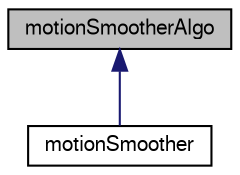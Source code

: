 digraph "motionSmootherAlgo"
{
  bgcolor="transparent";
  edge [fontname="FreeSans",fontsize="10",labelfontname="FreeSans",labelfontsize="10"];
  node [fontname="FreeSans",fontsize="10",shape=record];
  Node0 [label="motionSmootherAlgo",height=0.2,width=0.4,color="black", fillcolor="grey75", style="filled", fontcolor="black"];
  Node0 -> Node1 [dir="back",color="midnightblue",fontsize="10",style="solid",fontname="FreeSans"];
  Node1 [label="motionSmoother",height=0.2,width=0.4,color="black",URL="$a21546.html",tooltip="Given a displacement moves the mesh by scaling the displacement back until there are no more mesh err..."];
}
